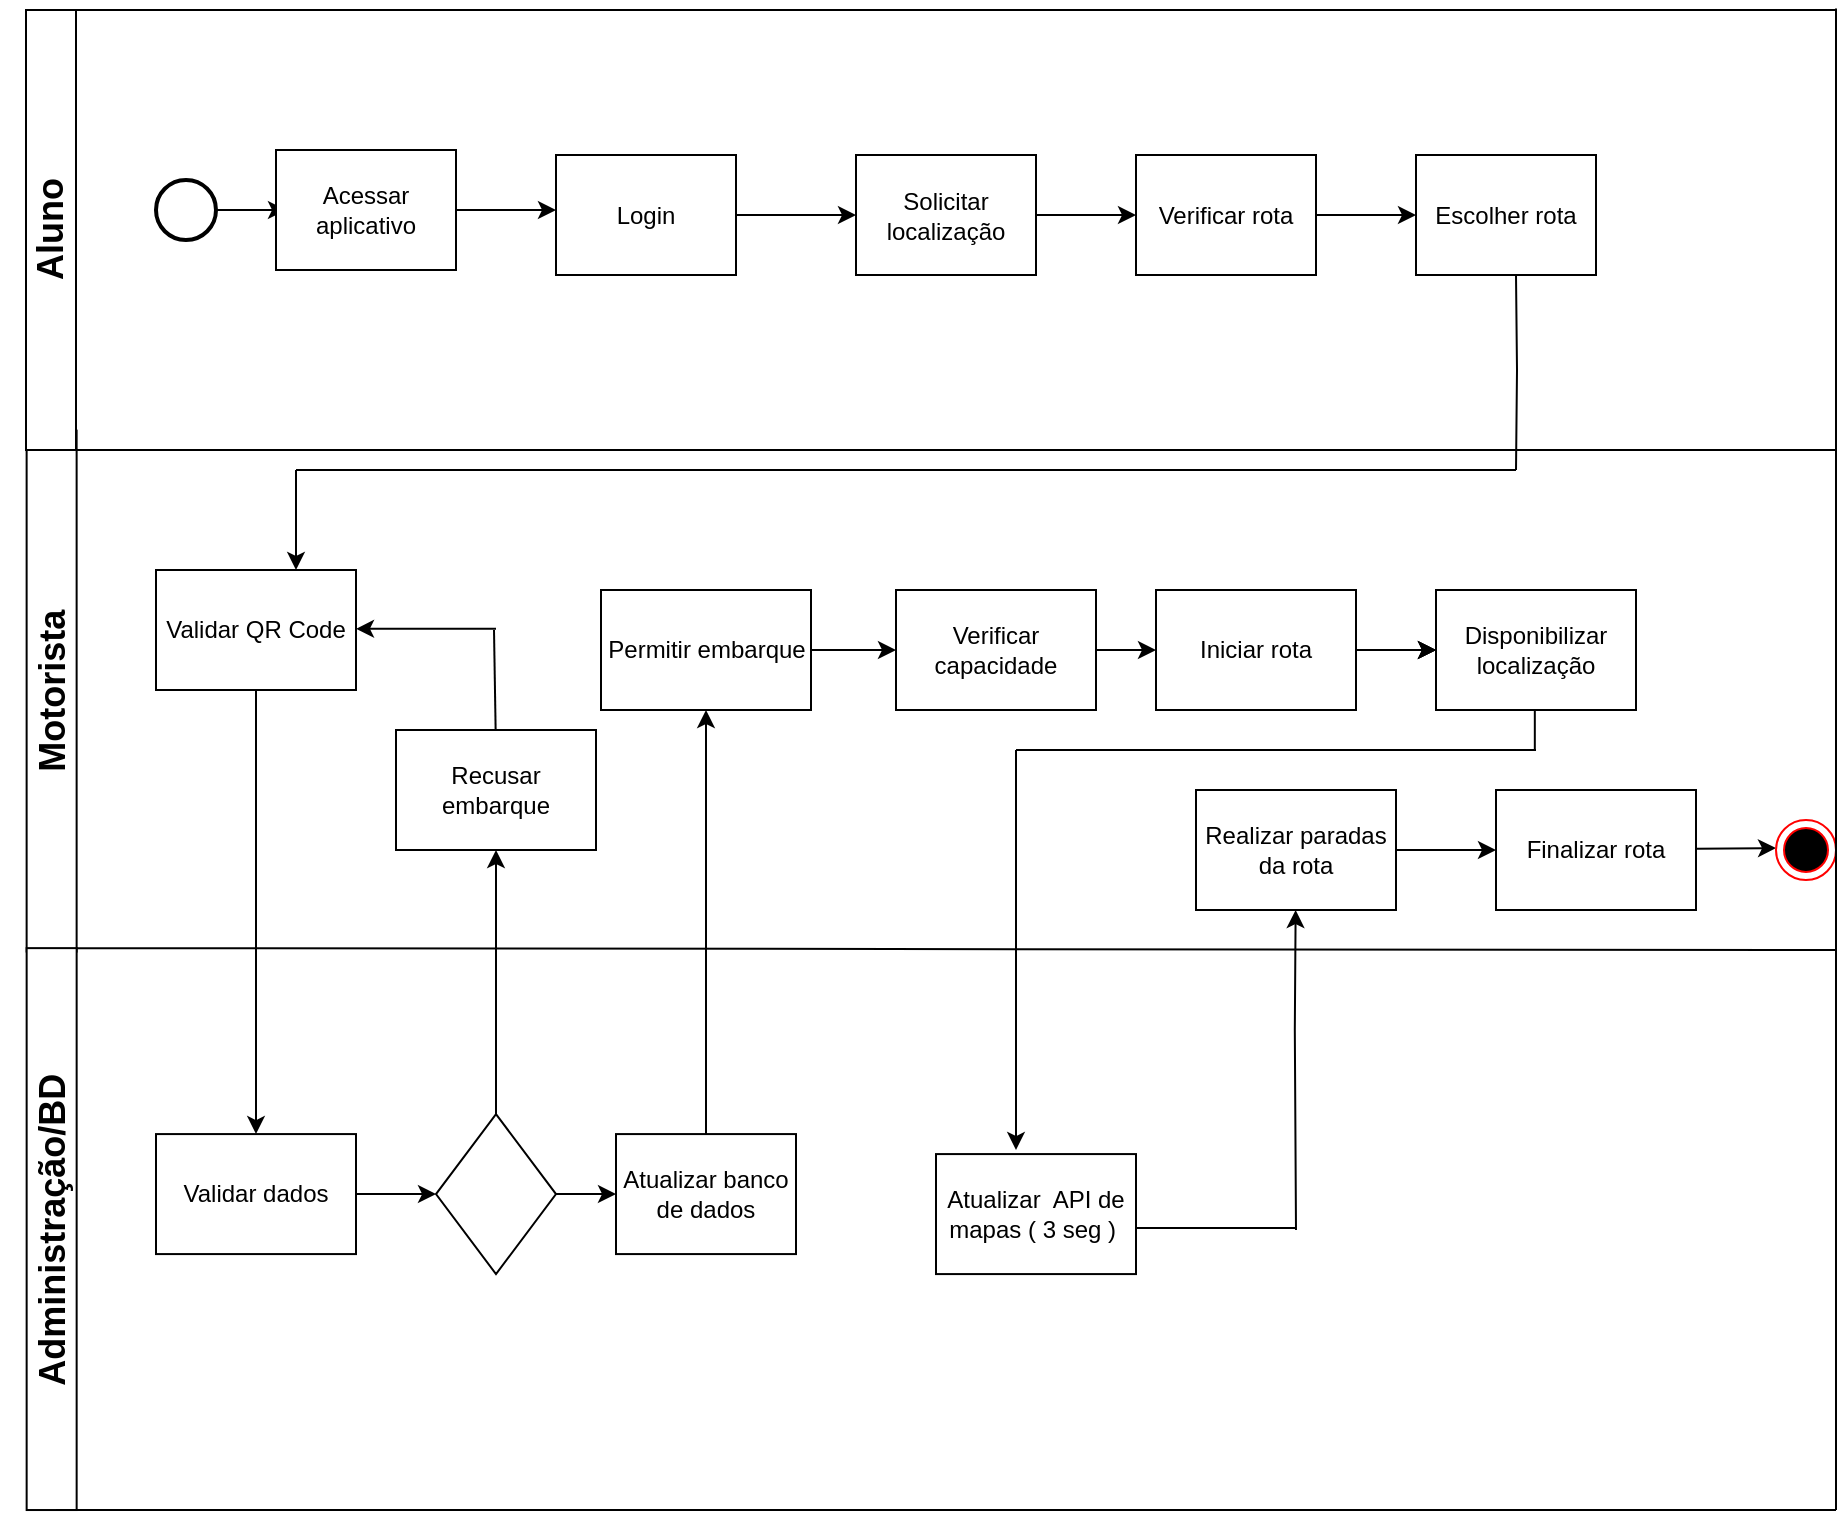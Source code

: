 <mxfile version="27.0.4">
  <diagram id="C5RBs43oDa-KdzZeNtuy" name="Page-1">
    <mxGraphModel dx="1459" dy="675" grid="1" gridSize="10" guides="1" tooltips="1" connect="1" arrows="1" fold="1" page="1" pageScale="1" pageWidth="827" pageHeight="1169" math="0" shadow="0">
      <root>
        <mxCell id="WIyWlLk6GJQsqaUBKTNV-0" />
        <mxCell id="WIyWlLk6GJQsqaUBKTNV-1" parent="WIyWlLk6GJQsqaUBKTNV-0" />
        <mxCell id="Kz-h3ll6QVOeyuXCkkza-0" value="&lt;h2&gt;&lt;br&gt;&lt;/h2&gt;" style="text;html=1;align=center;verticalAlign=middle;whiteSpace=wrap;rounded=0;rotation=-90;" vertex="1" parent="WIyWlLk6GJQsqaUBKTNV-1">
          <mxGeometry x="-50" y="70" width="170" height="40" as="geometry" />
        </mxCell>
        <mxCell id="Kz-h3ll6QVOeyuXCkkza-2" value="&lt;h2&gt;Motorista&lt;/h2&gt;" style="html=1;whiteSpace=wrap;rotation=-90;" vertex="1" parent="WIyWlLk6GJQsqaUBKTNV-1">
          <mxGeometry x="-102.42" y="338.04" width="260.47" height="25" as="geometry" />
        </mxCell>
        <mxCell id="Kz-h3ll6QVOeyuXCkkza-3" value="&lt;h2&gt;Aluno&lt;/h2&gt;" style="html=1;whiteSpace=wrap;rotation=-90;" vertex="1" parent="WIyWlLk6GJQsqaUBKTNV-1">
          <mxGeometry x="-82.5" y="107.5" width="220" height="25" as="geometry" />
        </mxCell>
        <mxCell id="Kz-h3ll6QVOeyuXCkkza-7" style="edgeStyle=orthogonalEdgeStyle;rounded=0;orthogonalLoop=1;jettySize=auto;html=1;exitX=1;exitY=0.5;exitDx=0;exitDy=0;exitPerimeter=0;" edge="1" parent="WIyWlLk6GJQsqaUBKTNV-1" source="Kz-h3ll6QVOeyuXCkkza-6">
          <mxGeometry relative="1" as="geometry">
            <mxPoint x="145" y="110.5" as="targetPoint" />
          </mxGeometry>
        </mxCell>
        <mxCell id="Kz-h3ll6QVOeyuXCkkza-6" value="" style="strokeWidth=2;html=1;shape=mxgraph.flowchart.start_2;whiteSpace=wrap;" vertex="1" parent="WIyWlLk6GJQsqaUBKTNV-1">
          <mxGeometry x="80" y="95" width="30" height="30" as="geometry" />
        </mxCell>
        <mxCell id="Kz-h3ll6QVOeyuXCkkza-10" style="edgeStyle=orthogonalEdgeStyle;rounded=0;orthogonalLoop=1;jettySize=auto;html=1;exitX=1;exitY=0.5;exitDx=0;exitDy=0;" edge="1" parent="WIyWlLk6GJQsqaUBKTNV-1" source="Kz-h3ll6QVOeyuXCkkza-9">
          <mxGeometry relative="1" as="geometry">
            <mxPoint x="280" y="110" as="targetPoint" />
          </mxGeometry>
        </mxCell>
        <mxCell id="Kz-h3ll6QVOeyuXCkkza-9" value="Acessar aplicativo" style="rounded=0;whiteSpace=wrap;html=1;" vertex="1" parent="WIyWlLk6GJQsqaUBKTNV-1">
          <mxGeometry x="140" y="80" width="90" height="60" as="geometry" />
        </mxCell>
        <mxCell id="Kz-h3ll6QVOeyuXCkkza-12" value="Acessar aplicativo" style="rounded=0;whiteSpace=wrap;html=1;" vertex="1" parent="WIyWlLk6GJQsqaUBKTNV-1">
          <mxGeometry x="140" y="80" width="90" height="60" as="geometry" />
        </mxCell>
        <mxCell id="Kz-h3ll6QVOeyuXCkkza-19" style="edgeStyle=orthogonalEdgeStyle;rounded=0;orthogonalLoop=1;jettySize=auto;html=1;" edge="1" parent="WIyWlLk6GJQsqaUBKTNV-1" source="Kz-h3ll6QVOeyuXCkkza-13">
          <mxGeometry relative="1" as="geometry">
            <mxPoint x="430" y="112.5" as="targetPoint" />
          </mxGeometry>
        </mxCell>
        <mxCell id="Kz-h3ll6QVOeyuXCkkza-13" value="Login" style="rounded=0;whiteSpace=wrap;html=1;" vertex="1" parent="WIyWlLk6GJQsqaUBKTNV-1">
          <mxGeometry x="280" y="82.5" width="90" height="60" as="geometry" />
        </mxCell>
        <mxCell id="Kz-h3ll6QVOeyuXCkkza-23" style="edgeStyle=orthogonalEdgeStyle;rounded=0;orthogonalLoop=1;jettySize=auto;html=1;" edge="1" parent="WIyWlLk6GJQsqaUBKTNV-1" source="Kz-h3ll6QVOeyuXCkkza-20">
          <mxGeometry relative="1" as="geometry">
            <mxPoint x="570" y="112.5" as="targetPoint" />
          </mxGeometry>
        </mxCell>
        <mxCell id="Kz-h3ll6QVOeyuXCkkza-20" value="Solicitar localização" style="rounded=0;whiteSpace=wrap;html=1;" vertex="1" parent="WIyWlLk6GJQsqaUBKTNV-1">
          <mxGeometry x="430" y="82.5" width="90" height="60" as="geometry" />
        </mxCell>
        <mxCell id="Kz-h3ll6QVOeyuXCkkza-26" style="edgeStyle=orthogonalEdgeStyle;rounded=0;orthogonalLoop=1;jettySize=auto;html=1;" edge="1" parent="WIyWlLk6GJQsqaUBKTNV-1" source="Kz-h3ll6QVOeyuXCkkza-24">
          <mxGeometry relative="1" as="geometry">
            <mxPoint x="710" y="112.5" as="targetPoint" />
          </mxGeometry>
        </mxCell>
        <mxCell id="Kz-h3ll6QVOeyuXCkkza-24" value="Verificar rota" style="rounded=0;whiteSpace=wrap;html=1;" vertex="1" parent="WIyWlLk6GJQsqaUBKTNV-1">
          <mxGeometry x="570" y="82.5" width="90" height="60" as="geometry" />
        </mxCell>
        <mxCell id="Kz-h3ll6QVOeyuXCkkza-27" value="Escolher rota" style="rounded=0;whiteSpace=wrap;html=1;" vertex="1" parent="WIyWlLk6GJQsqaUBKTNV-1">
          <mxGeometry x="710" y="82.5" width="90" height="60" as="geometry" />
        </mxCell>
        <mxCell id="Kz-h3ll6QVOeyuXCkkza-40" value="" style="endArrow=none;html=1;rounded=0;" edge="1" parent="WIyWlLk6GJQsqaUBKTNV-1">
          <mxGeometry width="50" height="50" relative="1" as="geometry">
            <mxPoint x="760" y="240" as="sourcePoint" />
            <mxPoint x="760" y="142.5" as="targetPoint" />
            <Array as="points">
              <mxPoint x="760.5" y="190" />
            </Array>
          </mxGeometry>
        </mxCell>
        <mxCell id="Kz-h3ll6QVOeyuXCkkza-45" value="" style="endArrow=none;html=1;rounded=0;" edge="1" parent="WIyWlLk6GJQsqaUBKTNV-1">
          <mxGeometry width="50" height="50" relative="1" as="geometry">
            <mxPoint x="150" y="240" as="sourcePoint" />
            <mxPoint x="760" y="240" as="targetPoint" />
          </mxGeometry>
        </mxCell>
        <mxCell id="Kz-h3ll6QVOeyuXCkkza-49" value="" style="endArrow=classic;html=1;rounded=0;" edge="1" parent="WIyWlLk6GJQsqaUBKTNV-1">
          <mxGeometry width="50" height="50" relative="1" as="geometry">
            <mxPoint x="150" y="240" as="sourcePoint" />
            <mxPoint x="150" y="290" as="targetPoint" />
          </mxGeometry>
        </mxCell>
        <mxCell id="Kz-h3ll6QVOeyuXCkkza-67" style="edgeStyle=orthogonalEdgeStyle;rounded=0;orthogonalLoop=1;jettySize=auto;html=1;entryX=0.5;entryY=0;entryDx=0;entryDy=0;" edge="1" parent="WIyWlLk6GJQsqaUBKTNV-1" source="Kz-h3ll6QVOeyuXCkkza-50" target="Kz-h3ll6QVOeyuXCkkza-55">
          <mxGeometry relative="1" as="geometry" />
        </mxCell>
        <mxCell id="Kz-h3ll6QVOeyuXCkkza-50" value="Validar QR Code" style="rounded=0;whiteSpace=wrap;html=1;" vertex="1" parent="WIyWlLk6GJQsqaUBKTNV-1">
          <mxGeometry x="80" y="290" width="100" height="60" as="geometry" />
        </mxCell>
        <mxCell id="Kz-h3ll6QVOeyuXCkkza-53" value="&lt;h2&gt;Administração/BD&lt;/h2&gt;" style="html=1;whiteSpace=wrap;rotation=-90;" vertex="1" parent="WIyWlLk6GJQsqaUBKTNV-1">
          <mxGeometry x="-112.65" y="607.04" width="280.95" height="25" as="geometry" />
        </mxCell>
        <mxCell id="Kz-h3ll6QVOeyuXCkkza-117" style="edgeStyle=orthogonalEdgeStyle;rounded=0;orthogonalLoop=1;jettySize=auto;html=1;exitX=1;exitY=0.5;exitDx=0;exitDy=0;entryX=0;entryY=0.5;entryDx=0;entryDy=0;" edge="1" parent="WIyWlLk6GJQsqaUBKTNV-1" source="Kz-h3ll6QVOeyuXCkkza-55" target="Kz-h3ll6QVOeyuXCkkza-103">
          <mxGeometry relative="1" as="geometry" />
        </mxCell>
        <mxCell id="Kz-h3ll6QVOeyuXCkkza-55" value="Validar dados" style="rounded=0;whiteSpace=wrap;html=1;" vertex="1" parent="WIyWlLk6GJQsqaUBKTNV-1">
          <mxGeometry x="80" y="572.04" width="100" height="60" as="geometry" />
        </mxCell>
        <mxCell id="Kz-h3ll6QVOeyuXCkkza-109" style="edgeStyle=orthogonalEdgeStyle;rounded=0;orthogonalLoop=1;jettySize=auto;html=1;" edge="1" parent="WIyWlLk6GJQsqaUBKTNV-1" source="Kz-h3ll6QVOeyuXCkkza-57">
          <mxGeometry relative="1" as="geometry">
            <mxPoint x="355" y="360" as="targetPoint" />
          </mxGeometry>
        </mxCell>
        <mxCell id="Kz-h3ll6QVOeyuXCkkza-57" value="Atualizar banco de dados" style="rounded=0;whiteSpace=wrap;html=1;" vertex="1" parent="WIyWlLk6GJQsqaUBKTNV-1">
          <mxGeometry x="310" y="572.04" width="90" height="60" as="geometry" />
        </mxCell>
        <mxCell id="Kz-h3ll6QVOeyuXCkkza-120" style="edgeStyle=orthogonalEdgeStyle;rounded=0;orthogonalLoop=1;jettySize=auto;html=1;entryX=0;entryY=0.5;entryDx=0;entryDy=0;" edge="1" parent="WIyWlLk6GJQsqaUBKTNV-1" source="Kz-h3ll6QVOeyuXCkkza-60" target="Kz-h3ll6QVOeyuXCkkza-62">
          <mxGeometry relative="1" as="geometry" />
        </mxCell>
        <mxCell id="Kz-h3ll6QVOeyuXCkkza-60" value="Permitir embarque" style="rounded=0;whiteSpace=wrap;html=1;" vertex="1" parent="WIyWlLk6GJQsqaUBKTNV-1">
          <mxGeometry x="302.5" y="300" width="105" height="60" as="geometry" />
        </mxCell>
        <mxCell id="Kz-h3ll6QVOeyuXCkkza-121" style="edgeStyle=orthogonalEdgeStyle;rounded=0;orthogonalLoop=1;jettySize=auto;html=1;entryX=0;entryY=0.5;entryDx=0;entryDy=0;" edge="1" parent="WIyWlLk6GJQsqaUBKTNV-1" source="Kz-h3ll6QVOeyuXCkkza-62" target="Kz-h3ll6QVOeyuXCkkza-65">
          <mxGeometry relative="1" as="geometry" />
        </mxCell>
        <mxCell id="Kz-h3ll6QVOeyuXCkkza-62" value="Verificar capacidade" style="rounded=0;whiteSpace=wrap;html=1;" vertex="1" parent="WIyWlLk6GJQsqaUBKTNV-1">
          <mxGeometry x="450" y="300" width="100" height="60" as="geometry" />
        </mxCell>
        <mxCell id="Kz-h3ll6QVOeyuXCkkza-122" style="edgeStyle=orthogonalEdgeStyle;rounded=0;orthogonalLoop=1;jettySize=auto;html=1;" edge="1" parent="WIyWlLk6GJQsqaUBKTNV-1" source="Kz-h3ll6QVOeyuXCkkza-65">
          <mxGeometry relative="1" as="geometry">
            <mxPoint x="720" y="330" as="targetPoint" />
          </mxGeometry>
        </mxCell>
        <mxCell id="Kz-h3ll6QVOeyuXCkkza-123" style="edgeStyle=orthogonalEdgeStyle;rounded=0;orthogonalLoop=1;jettySize=auto;html=1;" edge="1" parent="WIyWlLk6GJQsqaUBKTNV-1" source="Kz-h3ll6QVOeyuXCkkza-65">
          <mxGeometry relative="1" as="geometry">
            <mxPoint x="720" y="330" as="targetPoint" />
          </mxGeometry>
        </mxCell>
        <mxCell id="Kz-h3ll6QVOeyuXCkkza-124" style="edgeStyle=orthogonalEdgeStyle;rounded=0;orthogonalLoop=1;jettySize=auto;html=1;" edge="1" parent="WIyWlLk6GJQsqaUBKTNV-1" source="Kz-h3ll6QVOeyuXCkkza-65">
          <mxGeometry relative="1" as="geometry">
            <mxPoint x="720" y="330" as="targetPoint" />
          </mxGeometry>
        </mxCell>
        <mxCell id="Kz-h3ll6QVOeyuXCkkza-65" value="Iniciar rota" style="rounded=0;whiteSpace=wrap;html=1;" vertex="1" parent="WIyWlLk6GJQsqaUBKTNV-1">
          <mxGeometry x="580" y="300" width="100" height="60" as="geometry" />
        </mxCell>
        <mxCell id="Kz-h3ll6QVOeyuXCkkza-72" value="Disponibilizar localização" style="rounded=0;whiteSpace=wrap;html=1;" vertex="1" parent="WIyWlLk6GJQsqaUBKTNV-1">
          <mxGeometry x="720" y="300" width="100" height="60" as="geometry" />
        </mxCell>
        <mxCell id="Kz-h3ll6QVOeyuXCkkza-74" value="Atualizar&amp;nbsp; API de mapas ( 3 seg )&amp;nbsp;" style="rounded=0;whiteSpace=wrap;html=1;" vertex="1" parent="WIyWlLk6GJQsqaUBKTNV-1">
          <mxGeometry x="470" y="582.04" width="100" height="60" as="geometry" />
        </mxCell>
        <mxCell id="Kz-h3ll6QVOeyuXCkkza-86" value="" style="endArrow=none;html=1;rounded=0;" edge="1" parent="WIyWlLk6GJQsqaUBKTNV-1">
          <mxGeometry width="50" height="50" relative="1" as="geometry">
            <mxPoint x="570" y="618.95" as="sourcePoint" />
            <mxPoint x="650" y="618.95" as="targetPoint" />
          </mxGeometry>
        </mxCell>
        <mxCell id="Kz-h3ll6QVOeyuXCkkza-90" style="edgeStyle=orthogonalEdgeStyle;rounded=0;orthogonalLoop=1;jettySize=auto;html=1;" edge="1" parent="WIyWlLk6GJQsqaUBKTNV-1" source="Kz-h3ll6QVOeyuXCkkza-87">
          <mxGeometry relative="1" as="geometry">
            <mxPoint x="750" y="430" as="targetPoint" />
          </mxGeometry>
        </mxCell>
        <mxCell id="Kz-h3ll6QVOeyuXCkkza-87" value="Realizar paradas da rota" style="rounded=0;whiteSpace=wrap;html=1;" vertex="1" parent="WIyWlLk6GJQsqaUBKTNV-1">
          <mxGeometry x="600" y="400" width="100" height="60" as="geometry" />
        </mxCell>
        <mxCell id="Kz-h3ll6QVOeyuXCkkza-89" value="" style="endArrow=classic;html=1;rounded=0;" edge="1" parent="WIyWlLk6GJQsqaUBKTNV-1">
          <mxGeometry width="50" height="50" relative="1" as="geometry">
            <mxPoint x="650" y="620" as="sourcePoint" />
            <mxPoint x="649.82" y="460" as="targetPoint" />
            <Array as="points">
              <mxPoint x="649.41" y="520" />
            </Array>
          </mxGeometry>
        </mxCell>
        <mxCell id="Kz-h3ll6QVOeyuXCkkza-91" value="Finalizar rota" style="rounded=0;whiteSpace=wrap;html=1;" vertex="1" parent="WIyWlLk6GJQsqaUBKTNV-1">
          <mxGeometry x="750" y="400" width="100" height="60" as="geometry" />
        </mxCell>
        <mxCell id="Kz-h3ll6QVOeyuXCkkza-92" value="" style="endArrow=classic;html=1;rounded=0;" edge="1" parent="WIyWlLk6GJQsqaUBKTNV-1">
          <mxGeometry width="50" height="50" relative="1" as="geometry">
            <mxPoint x="850" y="429.41" as="sourcePoint" />
            <mxPoint x="890" y="429" as="targetPoint" />
          </mxGeometry>
        </mxCell>
        <mxCell id="Kz-h3ll6QVOeyuXCkkza-93" value="" style="ellipse;html=1;shape=endState;fillColor=#000000;strokeColor=#ff0000;" vertex="1" parent="WIyWlLk6GJQsqaUBKTNV-1">
          <mxGeometry x="890" y="415" width="30" height="30" as="geometry" />
        </mxCell>
        <mxCell id="Kz-h3ll6QVOeyuXCkkza-94" value="" style="endArrow=none;html=1;rounded=0;" edge="1" parent="WIyWlLk6GJQsqaUBKTNV-1">
          <mxGeometry width="50" height="50" relative="1" as="geometry">
            <mxPoint x="30" y="230" as="sourcePoint" />
            <mxPoint x="920" y="230" as="targetPoint" />
          </mxGeometry>
        </mxCell>
        <mxCell id="Kz-h3ll6QVOeyuXCkkza-95" value="" style="endArrow=none;html=1;rounded=0;" edge="1" parent="WIyWlLk6GJQsqaUBKTNV-1">
          <mxGeometry width="50" height="50" relative="1" as="geometry">
            <mxPoint x="35" y="10" as="sourcePoint" />
            <mxPoint x="920" y="10" as="targetPoint" />
          </mxGeometry>
        </mxCell>
        <mxCell id="Kz-h3ll6QVOeyuXCkkza-96" value="" style="endArrow=none;html=1;rounded=0;exitX=1;exitY=1;exitDx=0;exitDy=0;" edge="1" parent="WIyWlLk6GJQsqaUBKTNV-1" source="Kz-h3ll6QVOeyuXCkkza-53">
          <mxGeometry width="50" height="50" relative="1" as="geometry">
            <mxPoint x="50" y="480" as="sourcePoint" />
            <mxPoint x="920" y="480" as="targetPoint" />
          </mxGeometry>
        </mxCell>
        <mxCell id="Kz-h3ll6QVOeyuXCkkza-98" value="" style="endArrow=none;html=1;rounded=0;" edge="1" parent="WIyWlLk6GJQsqaUBKTNV-1">
          <mxGeometry width="50" height="50" relative="1" as="geometry">
            <mxPoint x="30" y="760" as="sourcePoint" />
            <mxPoint x="920" y="760" as="targetPoint" />
          </mxGeometry>
        </mxCell>
        <mxCell id="Kz-h3ll6QVOeyuXCkkza-106" style="edgeStyle=orthogonalEdgeStyle;rounded=0;orthogonalLoop=1;jettySize=auto;html=1;entryX=0.5;entryY=1;entryDx=0;entryDy=0;" edge="1" parent="WIyWlLk6GJQsqaUBKTNV-1" source="Kz-h3ll6QVOeyuXCkkza-103" target="Kz-h3ll6QVOeyuXCkkza-104">
          <mxGeometry relative="1" as="geometry" />
        </mxCell>
        <mxCell id="Kz-h3ll6QVOeyuXCkkza-119" style="edgeStyle=orthogonalEdgeStyle;rounded=0;orthogonalLoop=1;jettySize=auto;html=1;entryX=0;entryY=0.5;entryDx=0;entryDy=0;" edge="1" parent="WIyWlLk6GJQsqaUBKTNV-1" source="Kz-h3ll6QVOeyuXCkkza-103" target="Kz-h3ll6QVOeyuXCkkza-57">
          <mxGeometry relative="1" as="geometry" />
        </mxCell>
        <mxCell id="Kz-h3ll6QVOeyuXCkkza-103" value="" style="rhombus;whiteSpace=wrap;html=1;" vertex="1" parent="WIyWlLk6GJQsqaUBKTNV-1">
          <mxGeometry x="220" y="562.04" width="60" height="80" as="geometry" />
        </mxCell>
        <mxCell id="Kz-h3ll6QVOeyuXCkkza-104" value="Recusar embarque" style="rounded=0;whiteSpace=wrap;html=1;" vertex="1" parent="WIyWlLk6GJQsqaUBKTNV-1">
          <mxGeometry x="200" y="370" width="100" height="60" as="geometry" />
        </mxCell>
        <mxCell id="Kz-h3ll6QVOeyuXCkkza-115" value="" style="endArrow=classic;html=1;rounded=0;" edge="1" parent="WIyWlLk6GJQsqaUBKTNV-1">
          <mxGeometry width="50" height="50" relative="1" as="geometry">
            <mxPoint x="250" y="319.41" as="sourcePoint" />
            <mxPoint x="180" y="319.41" as="targetPoint" />
          </mxGeometry>
        </mxCell>
        <mxCell id="Kz-h3ll6QVOeyuXCkkza-116" value="" style="endArrow=none;html=1;rounded=0;" edge="1" parent="WIyWlLk6GJQsqaUBKTNV-1">
          <mxGeometry width="50" height="50" relative="1" as="geometry">
            <mxPoint x="249.82" y="370" as="sourcePoint" />
            <mxPoint x="249" y="320" as="targetPoint" />
          </mxGeometry>
        </mxCell>
        <mxCell id="Kz-h3ll6QVOeyuXCkkza-127" value="" style="endArrow=none;html=1;rounded=0;" edge="1" parent="WIyWlLk6GJQsqaUBKTNV-1">
          <mxGeometry width="50" height="50" relative="1" as="geometry">
            <mxPoint x="769.41" y="380" as="sourcePoint" />
            <mxPoint x="769.41" y="360" as="targetPoint" />
          </mxGeometry>
        </mxCell>
        <mxCell id="Kz-h3ll6QVOeyuXCkkza-128" value="" style="endArrow=none;html=1;rounded=0;" edge="1" parent="WIyWlLk6GJQsqaUBKTNV-1">
          <mxGeometry width="50" height="50" relative="1" as="geometry">
            <mxPoint x="510" y="380" as="sourcePoint" />
            <mxPoint x="770" y="380" as="targetPoint" />
          </mxGeometry>
        </mxCell>
        <mxCell id="Kz-h3ll6QVOeyuXCkkza-130" value="" style="endArrow=classic;html=1;rounded=0;" edge="1" parent="WIyWlLk6GJQsqaUBKTNV-1">
          <mxGeometry width="50" height="50" relative="1" as="geometry">
            <mxPoint x="510" y="380" as="sourcePoint" />
            <mxPoint x="510" y="580" as="targetPoint" />
          </mxGeometry>
        </mxCell>
        <mxCell id="Kz-h3ll6QVOeyuXCkkza-132" value="" style="endArrow=none;html=1;rounded=0;" edge="1" parent="WIyWlLk6GJQsqaUBKTNV-1">
          <mxGeometry width="50" height="50" relative="1" as="geometry">
            <mxPoint x="920" y="760" as="sourcePoint" />
            <mxPoint x="920" y="9.26" as="targetPoint" />
          </mxGeometry>
        </mxCell>
      </root>
    </mxGraphModel>
  </diagram>
</mxfile>

